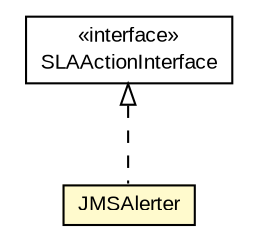#!/usr/local/bin/dot
#
# Class diagram 
# Generated by UMLGraph version R5_6-24-gf6e263 (http://www.umlgraph.org/)
#

digraph G {
	edge [fontname="arial",fontsize=10,labelfontname="arial",labelfontsize=10];
	node [fontname="arial",fontsize=10,shape=plaintext];
	nodesep=0.25;
	ranksep=0.5;
	// org.miloss.fgsms.plugins.sla.SLAActionInterface
	c690649 [label=<<table title="org.miloss.fgsms.plugins.sla.SLAActionInterface" border="0" cellborder="1" cellspacing="0" cellpadding="2" port="p" href="../../plugins/sla/SLAActionInterface.html">
		<tr><td><table border="0" cellspacing="0" cellpadding="1">
<tr><td align="center" balign="center"> &#171;interface&#187; </td></tr>
<tr><td align="center" balign="center"> SLAActionInterface </td></tr>
		</table></td></tr>
		</table>>, URL="../../plugins/sla/SLAActionInterface.html", fontname="arial", fontcolor="black", fontsize=10.0];
	// org.miloss.fgsms.sla.actions.JMSAlerter
	c691397 [label=<<table title="org.miloss.fgsms.sla.actions.JMSAlerter" border="0" cellborder="1" cellspacing="0" cellpadding="2" port="p" bgcolor="lemonChiffon" href="./JMSAlerter.html">
		<tr><td><table border="0" cellspacing="0" cellpadding="1">
<tr><td align="center" balign="center"> JMSAlerter </td></tr>
		</table></td></tr>
		</table>>, URL="./JMSAlerter.html", fontname="arial", fontcolor="black", fontsize=10.0];
	//org.miloss.fgsms.sla.actions.JMSAlerter implements org.miloss.fgsms.plugins.sla.SLAActionInterface
	c690649:p -> c691397:p [dir=back,arrowtail=empty,style=dashed];
}

